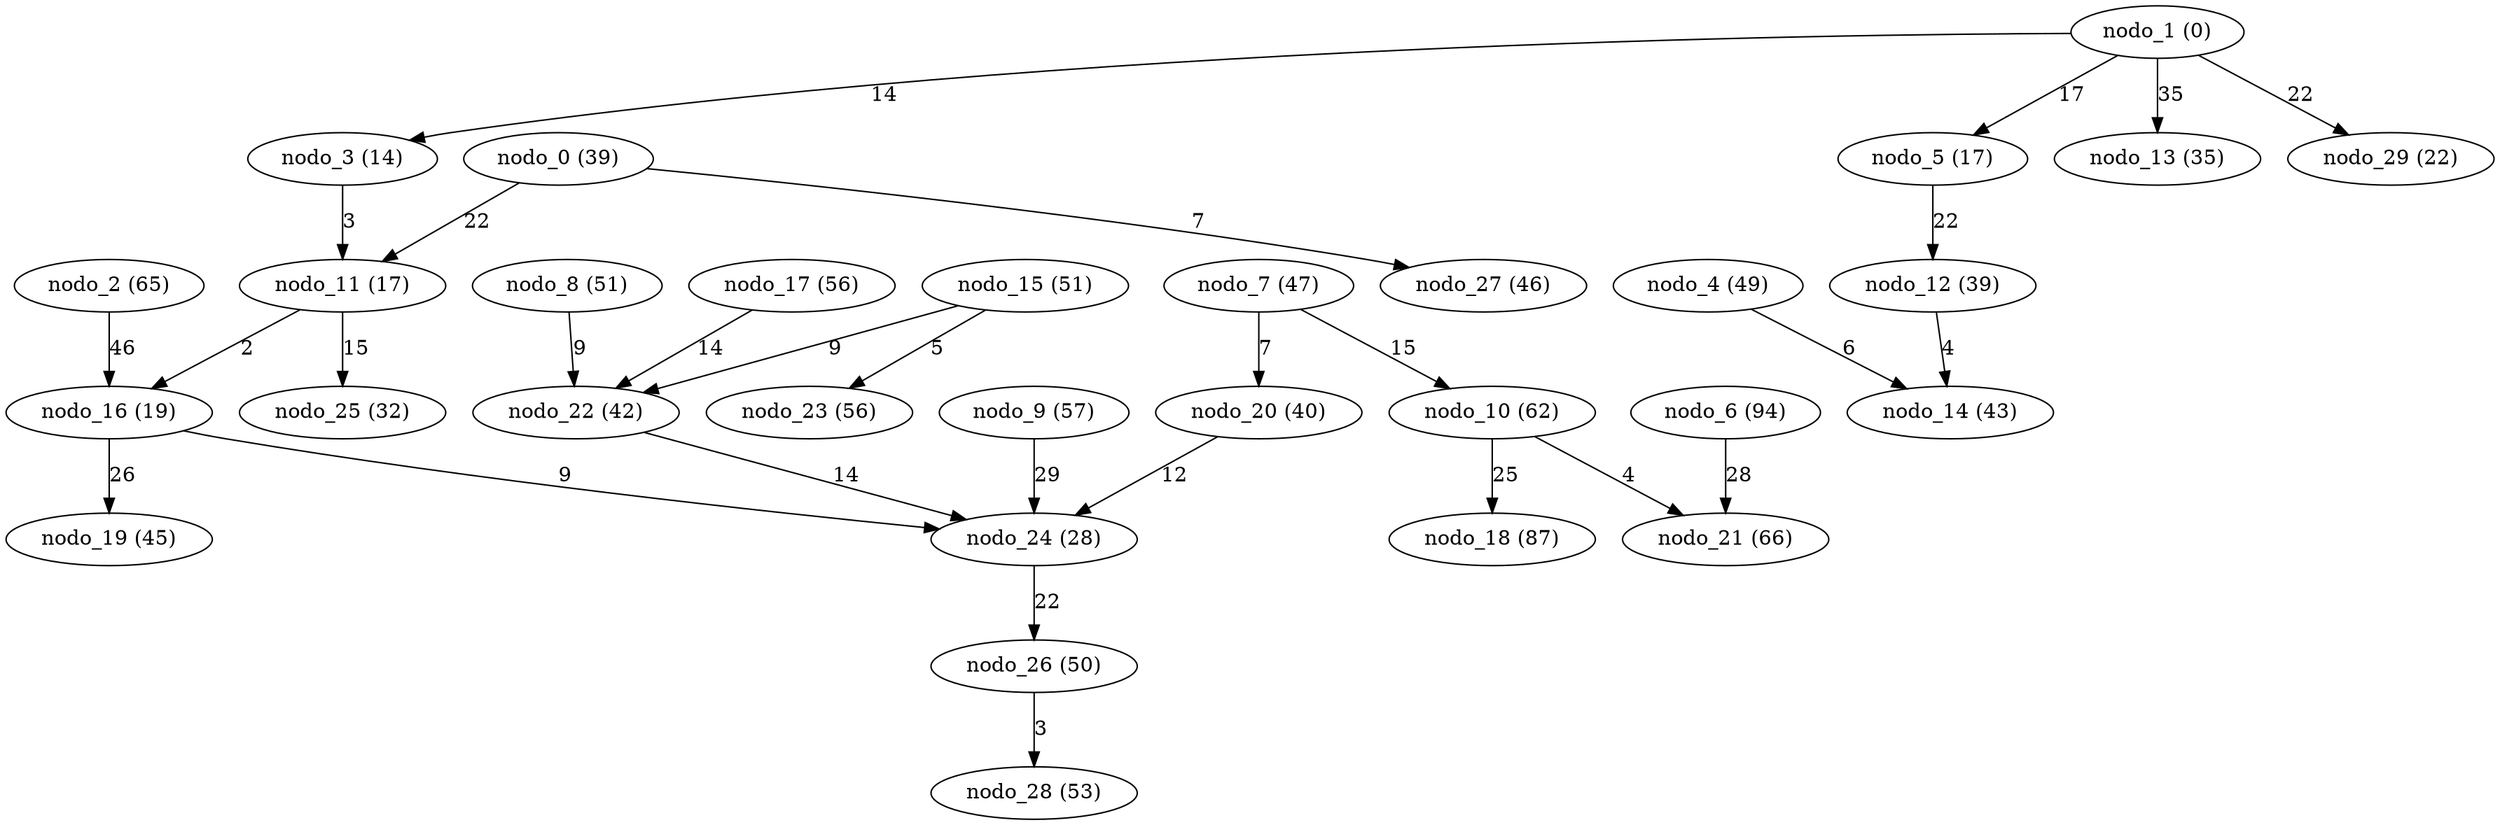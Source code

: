 digraph grafoGeografico_n_30_r_3_Dijkstra__source_1 {
"nodo_0 (39)";
"nodo_1 (0)";
"nodo_2 (65)";
"nodo_3 (14)";
"nodo_4 (49)";
"nodo_5 (17)";
"nodo_6 (94)";
"nodo_7 (47)";
"nodo_8 (51)";
"nodo_9 (57)";
"nodo_10 (62)";
"nodo_11 (17)";
"nodo_12 (39)";
"nodo_13 (35)";
"nodo_14 (43)";
"nodo_15 (51)";
"nodo_16 (19)";
"nodo_17 (56)";
"nodo_18 (87)";
"nodo_19 (45)";
"nodo_20 (40)";
"nodo_21 (66)";
"nodo_22 (42)";
"nodo_23 (56)";
"nodo_24 (28)";
"nodo_25 (32)";
"nodo_26 (50)";
"nodo_27 (46)";
"nodo_28 (53)";
"nodo_29 (22)";
"nodo_0 (39)" -> "nodo_11 (17)" [label=22 weight=22];
"nodo_2 (65)" -> "nodo_16 (19)" [label=46 weight=46];
"nodo_1 (0)" -> "nodo_3 (14)" [label=14 weight=14];
"nodo_4 (49)" -> "nodo_14 (43)" [label=6 weight=6];
"nodo_1 (0)" -> "nodo_5 (17)" [label=17 weight=17];
"nodo_6 (94)" -> "nodo_21 (66)" [label=28 weight=28];
"nodo_7 (47)" -> "nodo_20 (40)" [label=7 weight=7];
"nodo_8 (51)" -> "nodo_22 (42)" [label=9 weight=9];
"nodo_9 (57)" -> "nodo_24 (28)" [label=29 weight=29];
"nodo_7 (47)" -> "nodo_10 (62)" [label=15 weight=15];
"nodo_3 (14)" -> "nodo_11 (17)" [label=3 weight=3];
"nodo_5 (17)" -> "nodo_12 (39)" [label=22 weight=22];
"nodo_1 (0)" -> "nodo_13 (35)" [label=35 weight=35];
"nodo_12 (39)" -> "nodo_14 (43)" [label=4 weight=4];
"nodo_15 (51)" -> "nodo_22 (42)" [label=9 weight=9];
"nodo_11 (17)" -> "nodo_16 (19)" [label=2 weight=2];
"nodo_17 (56)" -> "nodo_22 (42)" [label=14 weight=14];
"nodo_10 (62)" -> "nodo_18 (87)" [label=25 weight=25];
"nodo_16 (19)" -> "nodo_19 (45)" [label=26 weight=26];
"nodo_20 (40)" -> "nodo_24 (28)" [label=12 weight=12];
"nodo_10 (62)" -> "nodo_21 (66)" [label=4 weight=4];
"nodo_22 (42)" -> "nodo_24 (28)" [label=14 weight=14];
"nodo_15 (51)" -> "nodo_23 (56)" [label=5 weight=5];
"nodo_16 (19)" -> "nodo_24 (28)" [label=9 weight=9];
"nodo_11 (17)" -> "nodo_25 (32)" [label=15 weight=15];
"nodo_24 (28)" -> "nodo_26 (50)" [label=22 weight=22];
"nodo_0 (39)" -> "nodo_27 (46)" [label=7 weight=7];
"nodo_26 (50)" -> "nodo_28 (53)" [label=3 weight=3];
"nodo_1 (0)" -> "nodo_29 (22)" [label=22 weight=22];
}
